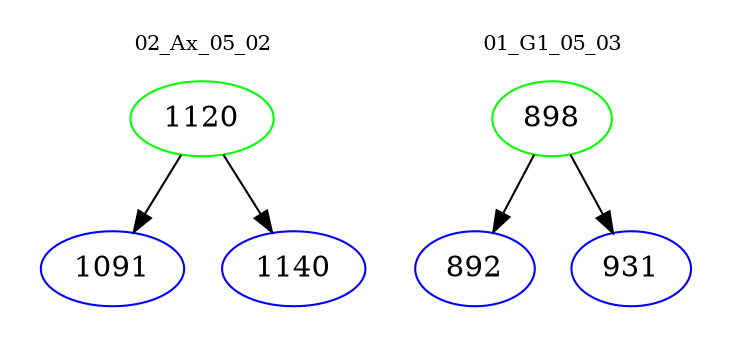 digraph{
subgraph cluster_0 {
color = white
label = "02_Ax_05_02";
fontsize=10;
T0_1120 [label="1120", color="green"]
T0_1120 -> T0_1091 [color="black"]
T0_1091 [label="1091", color="blue"]
T0_1120 -> T0_1140 [color="black"]
T0_1140 [label="1140", color="blue"]
}
subgraph cluster_1 {
color = white
label = "01_G1_05_03";
fontsize=10;
T1_898 [label="898", color="green"]
T1_898 -> T1_892 [color="black"]
T1_892 [label="892", color="blue"]
T1_898 -> T1_931 [color="black"]
T1_931 [label="931", color="blue"]
}
}
